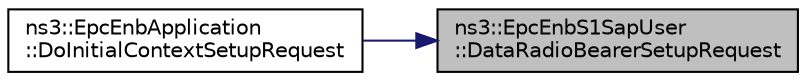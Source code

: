 digraph "ns3::EpcEnbS1SapUser::DataRadioBearerSetupRequest"
{
 // LATEX_PDF_SIZE
  edge [fontname="Helvetica",fontsize="10",labelfontname="Helvetica",labelfontsize="10"];
  node [fontname="Helvetica",fontsize="10",shape=record];
  rankdir="RL";
  Node1 [label="ns3::EpcEnbS1SapUser\l::DataRadioBearerSetupRequest",height=0.2,width=0.4,color="black", fillcolor="grey75", style="filled", fontcolor="black",tooltip="request the setup of a DataRadioBearer"];
  Node1 -> Node2 [dir="back",color="midnightblue",fontsize="10",style="solid",fontname="Helvetica"];
  Node2 [label="ns3::EpcEnbApplication\l::DoInitialContextSetupRequest",height=0.2,width=0.4,color="black", fillcolor="white", style="filled",URL="$classns3_1_1_epc_enb_application.html#a3a5fe01347001b0efa73e7352cf43972",tooltip="Initial Context Setup Request."];
}
